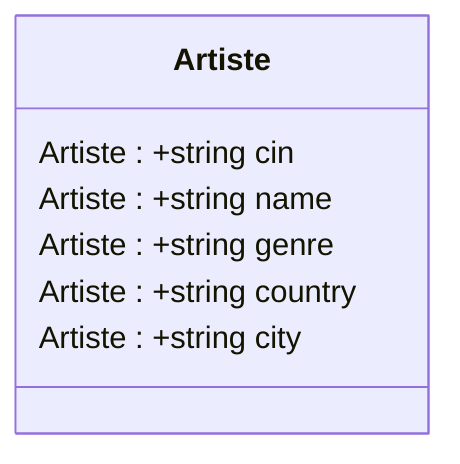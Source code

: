 classDiagram 
    class Artiste{
        Artiste : +string cin
        Artiste : +string name
        Artiste : +string genre
        Artiste : +string country
        Artiste : +string city
  
    }